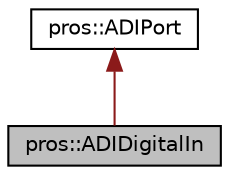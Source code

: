 digraph "pros::ADIDigitalIn"
{
 // LATEX_PDF_SIZE
  edge [fontname="Helvetica",fontsize="10",labelfontname="Helvetica",labelfontsize="10"];
  node [fontname="Helvetica",fontsize="10",shape=record];
  Node1 [label="pros::ADIDigitalIn",height=0.2,width=0.4,color="black", fillcolor="grey75", style="filled", fontcolor="black",tooltip=" "];
  Node2 -> Node1 [dir="back",color="firebrick4",fontsize="10",style="solid",fontname="Helvetica"];
  Node2 [label="pros::ADIPort",height=0.2,width=0.4,color="black", fillcolor="white", style="filled",URL="$classpros_1_1ADIPort.html",tooltip=" "];
}
